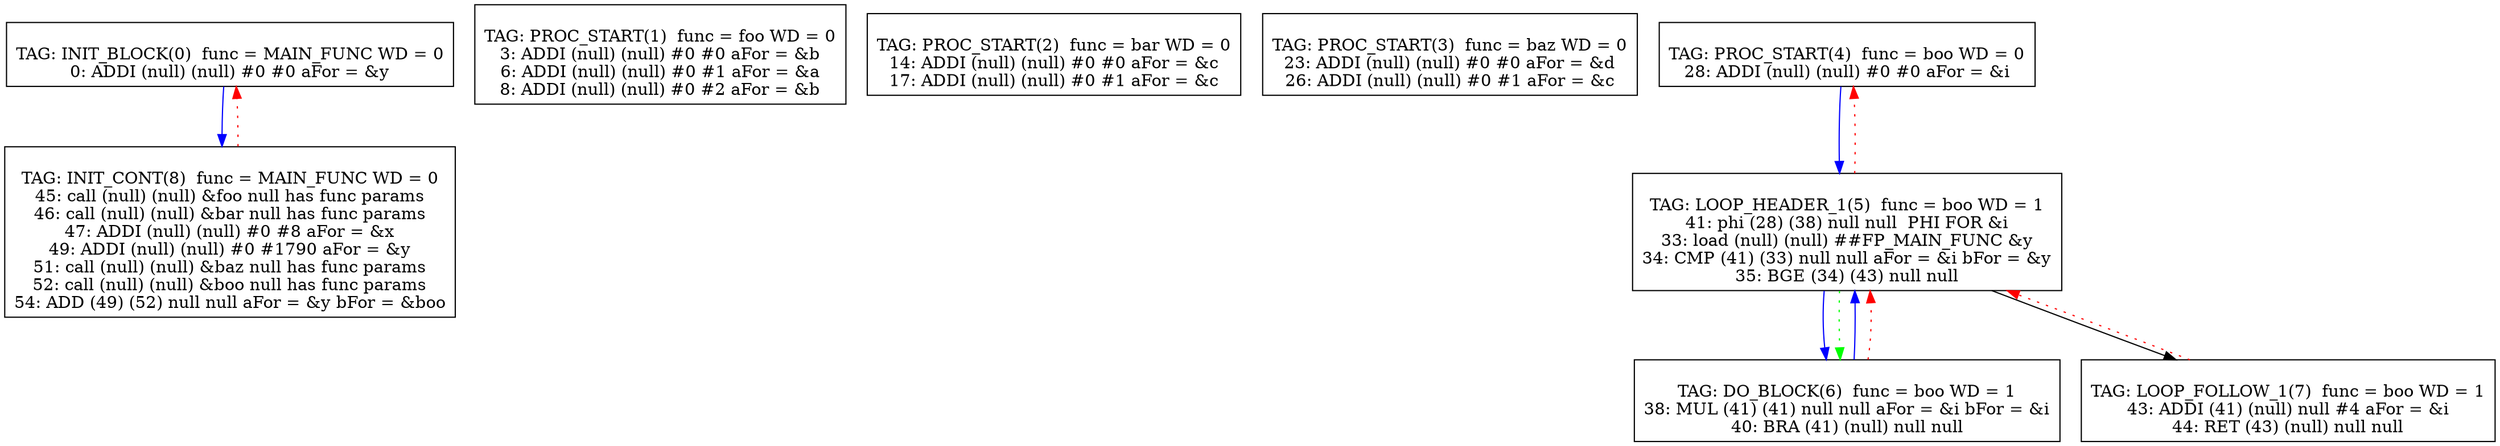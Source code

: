 digraph {
0[label="
TAG: INIT_BLOCK(0)  func = MAIN_FUNC WD = 0
0: ADDI (null) (null) #0 #0 aFor = &y
"];
0[shape=box];
0 -> 8[color=blue]
1[label="
TAG: PROC_START(1)  func = foo WD = 0
3: ADDI (null) (null) #0 #0 aFor = &b
6: ADDI (null) (null) #0 #1 aFor = &a
8: ADDI (null) (null) #0 #2 aFor = &b
"];
1[shape=box];
2[label="
TAG: PROC_START(2)  func = bar WD = 0
14: ADDI (null) (null) #0 #0 aFor = &c
17: ADDI (null) (null) #0 #1 aFor = &c
"];
2[shape=box];
3[label="
TAG: PROC_START(3)  func = baz WD = 0
23: ADDI (null) (null) #0 #0 aFor = &d
26: ADDI (null) (null) #0 #1 aFor = &c
"];
3[shape=box];
4[label="
TAG: PROC_START(4)  func = boo WD = 0
28: ADDI (null) (null) #0 #0 aFor = &i
"];
4[shape=box];
4 -> 5[color=blue]
5[label="
TAG: LOOP_HEADER_1(5)  func = boo WD = 1
41: phi (28) (38) null null  PHI FOR &i
33: load (null) (null) ##FP_MAIN_FUNC &y
34: CMP (41) (33) null null aFor = &i bFor = &y
35: BGE (34) (43) null null
"];
5[shape=box];
5 -> 6[color=blue]
5 -> 7[color=black]
5 -> 4[color=red][style=dotted]
5 -> 6[color=green][style=dotted]
6[label="
TAG: DO_BLOCK(6)  func = boo WD = 1
38: MUL (41) (41) null null aFor = &i bFor = &i
40: BRA (41) (null) null null
"];
6[shape=box];
6 -> 5[color=blue]
6 -> 5[color=red][style=dotted]
7[label="
TAG: LOOP_FOLLOW_1(7)  func = boo WD = 1
43: ADDI (41) (null) null #4 aFor = &i
44: RET (43) (null) null null
"];
7[shape=box];
7 -> 5[color=red][style=dotted]
8[label="
TAG: INIT_CONT(8)  func = MAIN_FUNC WD = 0
45: call (null) (null) &foo null has func params
46: call (null) (null) &bar null has func params
47: ADDI (null) (null) #0 #8 aFor = &x
49: ADDI (null) (null) #0 #1790 aFor = &y
51: call (null) (null) &baz null has func params
52: call (null) (null) &boo null has func params
54: ADD (49) (52) null null aFor = &y bFor = &boo
"];
8[shape=box];
8 -> 0[color=red][style=dotted]
}